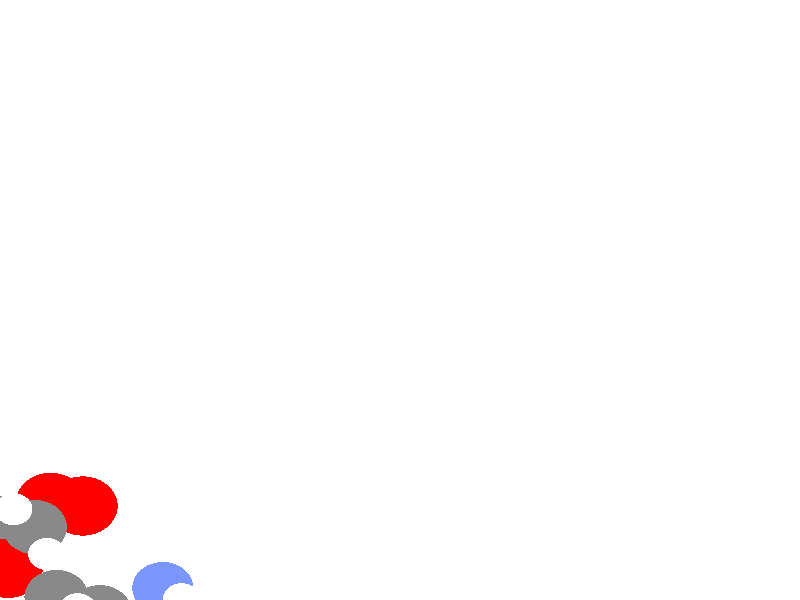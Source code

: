 #include "colors.inc"
#include "finish.inc"

global_settings {assumed_gamma 1 max_trace_level 6}
background {color White}
camera {orthographic
  right -17.00*x up 15.00*y
  direction 1.00*z
  location <0,0,50.00> look_at <0,0,0>}
light_source {<  2.00,   3.00,  125.00> color White
  area_light <0.95, 0, 0>, <0, 0.80, 0>, 5, 4
  adaptive 1 jitter}

#declare simple = finish {phong 0.7}
#declare pale = finish {ambient .5 diffuse .85 roughness .001 specular 0.200 }
#declare intermediate = finish {ambient 0.3 diffuse 0.6 specular 0.10 roughness 0.04 }
#declare vmd = finish {ambient .0 diffuse .65 phong 0.1 phong_size 40. specular 0.500 }
#declare jmol = finish {ambient .2 diffuse .6 specular 1 roughness .001 metallic}
#declare ase2 = finish {ambient 0.05 brilliance 3 diffuse 0.6 metallic specular 0.70 roughness 0.04 reflection 0.15}
#declare ase3 = finish {ambient .15 brilliance 2 diffuse .6 metallic specular 1. roughness .001 reflection .0}
#declare glass = finish {ambient .05 diffuse .3 specular 1. roughness .001}
#declare glass2 = finish {ambient .0 diffuse .3 specular 1. reflection .25 roughness .001}
#declare Rcell = 0.100;
#declare Rbond = 0.100;

#macro atom(LOC, R, COL, TRANS, FIN)
  sphere{LOC, R texture{pigment{color COL transmit TRANS} finish{FIN}}}
#end
#macro constrain(LOC, R, COL, TRANS FIN)
union{torus{R, Rcell rotate 45*z texture{pigment{color COL transmit TRANS} finish{FIN}}}
      torus{R, Rcell rotate -45*z texture{pigment{color COL transmit TRANS} finish{FIN}}}
      translate LOC}
#end

atom(<-14.50, -19.53,  -5.49>, 1.20, rgb <0.87, 0.87, 0.90>, 0.0, jmol) // #0 
atom(<-23.81, -11.44, -11.28>, 1.20, rgb <0.87, 0.87, 0.90>, 0.0, jmol) // #1 
atom(<-18.85, -15.45,  -5.49>, 1.20, rgb <0.87, 0.87, 0.90>, 0.0, jmol) // #2 
atom(<-19.47, -15.51, -11.28>, 1.20, rgb <0.87, 0.87, 0.90>, 0.0, jmol) // #3 
atom(<-16.35, -18.74,  -4.77>, 0.74, rgb <1.00, 0.00, 0.00>, 0.0, jmol) // #4 
atom(<-21.96, -12.22, -10.55>, 0.74, rgb <1.00, 0.00, 0.00>, 0.0, jmol) // #5 
atom(<-20.69, -16.24,  -4.77>, 0.74, rgb <1.00, 0.00, 0.00>, 0.0, jmol) // #6 
atom(<-17.62, -14.73, -10.55>, 0.74, rgb <1.00, 0.00, 0.00>, 0.0, jmol) // #7 
atom(<-17.87, -17.11,  -4.70>, 0.74, rgb <1.00, 0.00, 0.00>, 0.0, jmol) // #8 
atom(<-20.44, -13.85, -10.49>, 0.74, rgb <1.00, 0.00, 0.00>, 0.0, jmol) // #9 
atom(<-22.22, -17.87,  -4.70>, 0.74, rgb <1.00, 0.00, 0.00>, 0.0, jmol) // #10 
atom(<-16.10, -13.10, -10.49>, 0.74, rgb <1.00, 0.00, 0.00>, 0.0, jmol) // #11 
atom(<-15.42, -13.18,  -6.29>, 0.74, rgb <1.00, 0.00, 0.00>, 0.0, jmol) // #12 
atom(<-22.90, -17.78,  -0.50>, 0.74, rgb <1.00, 0.00, 0.00>, 0.0, jmol) // #13 
atom(<-19.76, -13.76,  -6.29>, 0.74, rgb <1.00, 0.00, 0.00>, 0.0, jmol) // #14 
atom(<-18.56, -17.20,  -0.50>, 0.74, rgb <1.00, 0.00, 0.00>, 0.0, jmol) // #15 
atom(<-17.02, -14.75,  -6.27>, 0.74, rgb <1.00, 0.00, 0.00>, 0.0, jmol) // #16 
atom(<-21.30, -16.22,  -0.48>, 0.74, rgb <1.00, 0.00, 0.00>, 0.0, jmol) // #17 
atom(<-21.36, -12.20,  -6.27>, 0.74, rgb <1.00, 0.00, 0.00>, 0.0, jmol) // #18 
atom(<-16.96, -18.76,  -0.48>, 0.74, rgb <1.00, 0.00, 0.00>, 0.0, jmol) // #19 
atom(<-23.04, -12.53,  -3.66>, 0.74, rgb <1.00, 0.00, 0.00>, 0.0, jmol) // #20 
atom(<-15.27, -18.43,  -9.44>, 0.74, rgb <1.00, 0.00, 0.00>, 0.0, jmol) // #21 
atom(<-18.70, -14.41,  -3.66>, 0.74, rgb <1.00, 0.00, 0.00>, 0.0, jmol) // #22 
atom(<-19.61, -16.55,  -9.44>, 0.74, rgb <1.00, 0.00, 0.00>, 0.0, jmol) // #23 
atom(<-23.50, -12.48,  -1.47>, 0.74, rgb <1.00, 0.00, 0.00>, 0.0, jmol) // #24 
atom(<-14.82, -18.48,  -7.26>, 0.74, rgb <1.00, 0.00, 0.00>, 0.0, jmol) // #25 
atom(<-19.16, -14.47,  -1.47>, 0.74, rgb <1.00, 0.00, 0.00>, 0.0, jmol) // #26 
atom(<-19.16, -16.50,  -7.26>, 0.74, rgb <1.00, 0.00, 0.00>, 0.0, jmol) // #27 
atom(<-18.07, -19.75,  -2.85>, 0.65, rgb <0.19, 0.31, 0.97>, 0.0, jmol) // #28 
atom(<-20.25, -11.21,  -8.64>, 0.65, rgb <0.19, 0.31, 0.97>, 0.0, jmol) // #29 
atom(<-13.73, -15.23,  -2.85>, 0.65, rgb <0.19, 0.31, 0.97>, 0.0, jmol) // #30 
atom(<-24.59, -15.73,  -8.64>, 0.65, rgb <0.19, 0.31, 0.97>, 0.0, jmol) // #31 
atom(<-18.16, -20.79,  -2.94>, 0.40, rgb <1.00, 1.00, 1.00>, 0.0, jmol) // #32 
atom(<-20.15, -10.18,  -8.73>, 0.40, rgb <1.00, 1.00, 1.00>, 0.0, jmol) // #33 
atom(<-13.82, -14.19,  -2.94>, 0.40, rgb <1.00, 1.00, 1.00>, 0.0, jmol) // #34 
atom(<-24.49, -16.77,  -8.73>, 0.40, rgb <1.00, 1.00, 1.00>, 0.0, jmol) // #35 
atom(<-17.41, -19.39,  -3.60>, 0.40, rgb <1.00, 1.00, 1.00>, 0.0, jmol) // #36 
atom(<-20.91, -11.58,  -9.39>, 0.40, rgb <1.00, 1.00, 1.00>, 0.0, jmol) // #37 
atom(<-13.07, -15.60,  -3.60>, 0.40, rgb <1.00, 1.00, 1.00>, 0.0, jmol) // #38 
atom(<-25.25, -15.37,  -9.39>, 0.40, rgb <1.00, 1.00, 1.00>, 0.0, jmol) // #39 
atom(<-17.66, -19.47,  -1.92>, 0.40, rgb <1.00, 1.00, 1.00>, 0.0, jmol) // #40 
atom(<-20.65, -11.50,  -7.70>, 0.40, rgb <1.00, 1.00, 1.00>, 0.0, jmol) // #41 
atom(<-13.32, -15.51,  -1.92>, 0.40, rgb <1.00, 1.00, 1.00>, 0.0, jmol) // #42 
atom(<-24.99, -15.45,  -7.70>, 0.40, rgb <1.00, 1.00, 1.00>, 0.0, jmol) // #43 
atom(<-16.26, -17.10,  -5.97>, 0.40, rgb <1.00, 1.00, 1.00>, 0.0, jmol) // #44 
atom(<-22.06, -13.86,  -0.18>, 0.40, rgb <1.00, 1.00, 1.00>, 0.0, jmol) // #45 
atom(<-20.60, -17.88,  -5.97>, 0.40, rgb <1.00, 1.00, 1.00>, 0.0, jmol) // #46 
atom(<-17.72, -13.08,  -0.18>, 0.40, rgb <1.00, 1.00, 1.00>, 0.0, jmol) // #47 
atom(<-16.90, -13.27,  -4.87>, 0.40, rgb <1.00, 1.00, 1.00>, 0.0, jmol) // #48 
atom(<-21.42, -17.70, -10.66>, 0.40, rgb <1.00, 1.00, 1.00>, 0.0, jmol) // #49 
atom(<-21.24, -13.68,  -4.87>, 0.40, rgb <1.00, 1.00, 1.00>, 0.0, jmol) // #50 
atom(<-17.08, -17.29, -10.66>, 0.40, rgb <1.00, 1.00, 1.00>, 0.0, jmol) // #51 
atom(<-14.95, -18.87,  -2.68>, 0.40, rgb <1.00, 1.00, 1.00>, 0.0, jmol) // #52 
atom(<-23.36, -12.09,  -8.47>, 0.40, rgb <1.00, 1.00, 1.00>, 0.0, jmol) // #53 
atom(<-19.30, -16.11,  -2.68>, 0.40, rgb <1.00, 1.00, 1.00>, 0.0, jmol) // #54 
atom(<-19.02, -14.85,  -8.47>, 0.40, rgb <1.00, 1.00, 1.00>, 0.0, jmol) // #55 
atom(<-19.81, -19.46,  -3.99>, 0.40, rgb <1.00, 1.00, 1.00>, 0.0, jmol) // #56 
atom(<-18.51, -11.50,  -9.77>, 0.40, rgb <1.00, 1.00, 1.00>, 0.0, jmol) // #57 
atom(<-15.47, -15.52,  -3.99>, 0.40, rgb <1.00, 1.00, 1.00>, 0.0, jmol) // #58 
atom(<-22.85, -15.44,  -9.77>, 0.40, rgb <1.00, 1.00, 1.00>, 0.0, jmol) // #59 
atom(<-19.25, -18.05,  -3.07>, 0.40, rgb <1.00, 1.00, 1.00>, 0.0, jmol) // #60 
atom(<-19.06, -12.91,  -8.85>, 0.40, rgb <1.00, 1.00, 1.00>, 0.0, jmol) // #61 
atom(<-14.91, -16.93,  -3.07>, 0.40, rgb <1.00, 1.00, 1.00>, 0.0, jmol) // #62 
atom(<-23.40, -14.03,  -8.85>, 0.40, rgb <1.00, 1.00, 1.00>, 0.0, jmol) // #63 
atom(<-19.88, -19.22,  -0.91>, 0.40, rgb <1.00, 1.00, 1.00>, 0.0, jmol) // #64 
atom(<-18.44, -11.74,  -6.70>, 0.40, rgb <1.00, 1.00, 1.00>, 0.0, jmol) // #65 
atom(<-15.54, -15.76,  -0.91>, 0.40, rgb <1.00, 1.00, 1.00>, 0.0, jmol) // #66 
atom(<-22.78, -15.20,  -6.70>, 0.40, rgb <1.00, 1.00, 1.00>, 0.0, jmol) // #67 
atom(<-21.27, -18.97,  -1.98>, 0.40, rgb <1.00, 1.00, 1.00>, 0.0, jmol) // #68 
atom(<-17.04, -11.99,  -7.77>, 0.40, rgb <1.00, 1.00, 1.00>, 0.0, jmol) // #69 
atom(<-16.93, -16.01,  -1.98>, 0.40, rgb <1.00, 1.00, 1.00>, 0.0, jmol) // #70 
atom(<-21.39, -14.95,  -7.77>, 0.40, rgb <1.00, 1.00, 1.00>, 0.0, jmol) // #71 
atom(<-20.53, -20.59,  -1.86>, 0.40, rgb <1.00, 1.00, 1.00>, 0.0, jmol) // #72 
atom(<-17.79, -10.37,  -7.64>, 0.40, rgb <1.00, 1.00, 1.00>, 0.0, jmol) // #73 
atom(<-16.18, -14.39,  -1.86>, 0.40, rgb <1.00, 1.00, 1.00>, 0.0, jmol) // #74 
atom(<-22.13, -16.58,  -7.64>, 0.40, rgb <1.00, 1.00, 1.00>, 0.0, jmol) // #75 
atom(<-16.82, -17.63,  -5.17>, 0.68, rgb <0.25, 0.25, 0.25>, 0.0, jmol) // #76 
atom(<-21.49, -13.34, -10.96>, 0.68, rgb <0.25, 0.25, 0.25>, 0.0, jmol) // #77 
atom(<-21.16, -17.35,  -5.17>, 0.68, rgb <0.25, 0.25, 0.25>, 0.0, jmol) // #78 
atom(<-17.15, -13.61, -10.96>, 0.68, rgb <0.25, 0.25, 0.25>, 0.0, jmol) // #79 
atom(<-16.45, -13.71,  -5.79>, 0.68, rgb <0.25, 0.25, 0.25>, 0.0, jmol) // #80 
atom(<-21.87, -17.25,   0.00>, 0.68, rgb <0.25, 0.25, 0.25>, 0.0, jmol) // #81 
atom(<-20.79, -13.23,  -5.79>, 0.68, rgb <0.25, 0.25, 0.25>, 0.0, jmol) // #82 
atom(<-17.53, -17.73,   0.00>, 0.68, rgb <0.25, 0.25, 0.25>, 0.0, jmol) // #83 
atom(<-23.40, -11.92,  -2.60>, 0.68, rgb <0.25, 0.25, 0.25>, 0.0, jmol) // #84 
atom(<-14.92, -19.05,  -8.39>, 0.68, rgb <0.25, 0.25, 0.25>, 0.0, jmol) // #85 
atom(<-19.06, -15.03,  -2.60>, 0.68, rgb <0.25, 0.25, 0.25>, 0.0, jmol) // #86 
atom(<-19.26, -15.94,  -8.39>, 0.68, rgb <0.25, 0.25, 0.25>, 0.0, jmol) // #87 
atom(<-19.41, -19.14,  -3.01>, 0.68, rgb <0.25, 0.25, 0.25>, 0.0, jmol) // #88 
atom(<-18.91, -11.83,  -8.80>, 0.68, rgb <0.25, 0.25, 0.25>, 0.0, jmol) // #89 
atom(<-15.07, -15.84,  -3.01>, 0.68, rgb <0.25, 0.25, 0.25>, 0.0, jmol) // #90 
atom(<-23.25, -15.12,  -8.80>, 0.68, rgb <0.25, 0.25, 0.25>, 0.0, jmol) // #91 
atom(<-20.32, -19.51,  -1.88>, 0.68, rgb <0.25, 0.25, 0.25>, 0.0, jmol) // #92 
atom(<-17.99, -11.45,  -7.67>, 0.68, rgb <0.25, 0.25, 0.25>, 0.0, jmol) // #93 
atom(<-15.98, -15.47,  -1.88>, 0.68, rgb <0.25, 0.25, 0.25>, 0.0, jmol) // #94 
atom(<-22.33, -15.50,  -7.67>, 0.68, rgb <0.25, 0.25, 0.25>, 0.0, jmol) // #95 
atom(<-14.50, -11.49,  -5.49>, 1.20, rgb <0.87, 0.87, 0.90>, 0.0, jmol) // #96 
atom(<-23.81,  -3.40, -11.28>, 1.20, rgb <0.87, 0.87, 0.90>, 0.0, jmol) // #97 
atom(<-18.85,  -7.42,  -5.49>, 1.20, rgb <0.87, 0.87, 0.90>, 0.0, jmol) // #98 
atom(<-19.47,  -7.47, -11.28>, 1.20, rgb <0.87, 0.87, 0.90>, 0.0, jmol) // #99 
atom(<-16.35, -10.71,  -4.77>, 0.74, rgb <1.00, 0.00, 0.00>, 0.0, jmol) // #100 
atom(<-21.96,  -4.18, -10.55>, 0.74, rgb <1.00, 0.00, 0.00>, 0.0, jmol) // #101 
atom(<-20.69,  -8.20,  -4.77>, 0.74, rgb <1.00, 0.00, 0.00>, 0.0, jmol) // #102 
atom(<-17.62,  -6.69, -10.55>, 0.74, rgb <1.00, 0.00, 0.00>, 0.0, jmol) // #103 
atom(<-17.87,  -9.08,  -4.70>, 0.74, rgb <1.00, 0.00, 0.00>, 0.0, jmol) // #104 
atom(<-20.44,  -5.82, -10.49>, 0.74, rgb <1.00, 0.00, 0.00>, 0.0, jmol) // #105 
atom(<-22.22,  -9.83,  -4.70>, 0.74, rgb <1.00, 0.00, 0.00>, 0.0, jmol) // #106 
atom(<-16.10,  -5.06, -10.49>, 0.74, rgb <1.00, 0.00, 0.00>, 0.0, jmol) // #107 
atom(<-15.42,  -5.15,  -6.29>, 0.74, rgb <1.00, 0.00, 0.00>, 0.0, jmol) // #108 
atom(<-22.90,  -9.74,  -0.50>, 0.74, rgb <1.00, 0.00, 0.00>, 0.0, jmol) // #109 
atom(<-19.76,  -5.73,  -6.29>, 0.74, rgb <1.00, 0.00, 0.00>, 0.0, jmol) // #110 
atom(<-18.56,  -9.17,  -0.50>, 0.74, rgb <1.00, 0.00, 0.00>, 0.0, jmol) // #111 
atom(<-17.02,  -6.71,  -6.27>, 0.74, rgb <1.00, 0.00, 0.00>, 0.0, jmol) // #112 
atom(<-21.30,  -8.18,  -0.48>, 0.74, rgb <1.00, 0.00, 0.00>, 0.0, jmol) // #113 
atom(<-21.36,  -4.16,  -6.27>, 0.74, rgb <1.00, 0.00, 0.00>, 0.0, jmol) // #114 
atom(<-16.96, -10.73,  -0.48>, 0.74, rgb <1.00, 0.00, 0.00>, 0.0, jmol) // #115 
atom(<-23.04,  -4.50,  -3.66>, 0.74, rgb <1.00, 0.00, 0.00>, 0.0, jmol) // #116 
atom(<-15.27, -10.40,  -9.44>, 0.74, rgb <1.00, 0.00, 0.00>, 0.0, jmol) // #117 
atom(<-18.70,  -6.38,  -3.66>, 0.74, rgb <1.00, 0.00, 0.00>, 0.0, jmol) // #118 
atom(<-19.61,  -8.51,  -9.44>, 0.74, rgb <1.00, 0.00, 0.00>, 0.0, jmol) // #119 
atom(<-23.50,  -4.45,  -1.47>, 0.74, rgb <1.00, 0.00, 0.00>, 0.0, jmol) // #120 
atom(<-14.82, -10.45,  -7.26>, 0.74, rgb <1.00, 0.00, 0.00>, 0.0, jmol) // #121 
atom(<-19.16,  -6.43,  -1.47>, 0.74, rgb <1.00, 0.00, 0.00>, 0.0, jmol) // #122 
atom(<-19.16,  -8.46,  -7.26>, 0.74, rgb <1.00, 0.00, 0.00>, 0.0, jmol) // #123 
atom(<-18.07, -11.71,  -2.85>, 0.65, rgb <0.19, 0.31, 0.97>, 0.0, jmol) // #124 
atom(<-20.25,  -3.18,  -8.64>, 0.65, rgb <0.19, 0.31, 0.97>, 0.0, jmol) // #125 
atom(<-13.73,  -7.20,  -2.85>, 0.65, rgb <0.19, 0.31, 0.97>, 0.0, jmol) // #126 
atom(<-24.59,  -7.70,  -8.64>, 0.65, rgb <0.19, 0.31, 0.97>, 0.0, jmol) // #127 
atom(<-18.16, -12.75,  -2.94>, 0.40, rgb <1.00, 1.00, 1.00>, 0.0, jmol) // #128 
atom(<-20.15,  -2.14,  -8.73>, 0.40, rgb <1.00, 1.00, 1.00>, 0.0, jmol) // #129 
atom(<-13.82,  -6.16,  -2.94>, 0.40, rgb <1.00, 1.00, 1.00>, 0.0, jmol) // #130 
atom(<-24.49,  -8.74,  -8.73>, 0.40, rgb <1.00, 1.00, 1.00>, 0.0, jmol) // #131 
atom(<-17.41, -11.35,  -3.60>, 0.40, rgb <1.00, 1.00, 1.00>, 0.0, jmol) // #132 
atom(<-20.91,  -3.54,  -9.39>, 0.40, rgb <1.00, 1.00, 1.00>, 0.0, jmol) // #133 
atom(<-13.07,  -7.56,  -3.60>, 0.40, rgb <1.00, 1.00, 1.00>, 0.0, jmol) // #134 
atom(<-25.25,  -7.33,  -9.39>, 0.40, rgb <1.00, 1.00, 1.00>, 0.0, jmol) // #135 
atom(<-17.66, -11.43,  -1.92>, 0.40, rgb <1.00, 1.00, 1.00>, 0.0, jmol) // #136 
atom(<-20.65,  -3.46,  -7.70>, 0.40, rgb <1.00, 1.00, 1.00>, 0.0, jmol) // #137 
atom(<-13.32,  -7.48,  -1.92>, 0.40, rgb <1.00, 1.00, 1.00>, 0.0, jmol) // #138 
atom(<-24.99,  -7.42,  -7.70>, 0.40, rgb <1.00, 1.00, 1.00>, 0.0, jmol) // #139 
atom(<-16.26,  -9.07,  -5.97>, 0.40, rgb <1.00, 1.00, 1.00>, 0.0, jmol) // #140 
atom(<-22.06,  -5.83,  -0.18>, 0.40, rgb <1.00, 1.00, 1.00>, 0.0, jmol) // #141 
atom(<-20.60,  -9.84,  -5.97>, 0.40, rgb <1.00, 1.00, 1.00>, 0.0, jmol) // #142 
atom(<-17.72,  -5.05,  -0.18>, 0.40, rgb <1.00, 1.00, 1.00>, 0.0, jmol) // #143 
atom(<-16.90,  -5.23,  -4.87>, 0.40, rgb <1.00, 1.00, 1.00>, 0.0, jmol) // #144 
atom(<-21.42,  -9.66, -10.66>, 0.40, rgb <1.00, 1.00, 1.00>, 0.0, jmol) // #145 
atom(<-21.24,  -5.64,  -4.87>, 0.40, rgb <1.00, 1.00, 1.00>, 0.0, jmol) // #146 
atom(<-17.08,  -9.25, -10.66>, 0.40, rgb <1.00, 1.00, 1.00>, 0.0, jmol) // #147 
atom(<-14.95, -10.84,  -2.68>, 0.40, rgb <1.00, 1.00, 1.00>, 0.0, jmol) // #148 
atom(<-23.36,  -4.06,  -8.47>, 0.40, rgb <1.00, 1.00, 1.00>, 0.0, jmol) // #149 
atom(<-19.30,  -8.07,  -2.68>, 0.40, rgb <1.00, 1.00, 1.00>, 0.0, jmol) // #150 
atom(<-19.02,  -6.82,  -8.47>, 0.40, rgb <1.00, 1.00, 1.00>, 0.0, jmol) // #151 
atom(<-19.81, -11.43,  -3.99>, 0.40, rgb <1.00, 1.00, 1.00>, 0.0, jmol) // #152 
atom(<-18.51,  -3.47,  -9.77>, 0.40, rgb <1.00, 1.00, 1.00>, 0.0, jmol) // #153 
atom(<-15.47,  -7.48,  -3.99>, 0.40, rgb <1.00, 1.00, 1.00>, 0.0, jmol) // #154 
atom(<-22.85,  -7.41,  -9.77>, 0.40, rgb <1.00, 1.00, 1.00>, 0.0, jmol) // #155 
atom(<-19.25, -10.02,  -3.07>, 0.40, rgb <1.00, 1.00, 1.00>, 0.0, jmol) // #156 
atom(<-19.06,  -4.88,  -8.85>, 0.40, rgb <1.00, 1.00, 1.00>, 0.0, jmol) // #157 
atom(<-14.91,  -8.89,  -3.07>, 0.40, rgb <1.00, 1.00, 1.00>, 0.0, jmol) // #158 
atom(<-23.40,  -6.00,  -8.85>, 0.40, rgb <1.00, 1.00, 1.00>, 0.0, jmol) // #159 
atom(<-19.88, -11.18,  -0.91>, 0.40, rgb <1.00, 1.00, 1.00>, 0.0, jmol) // #160 
atom(<-18.44,  -3.71,  -6.70>, 0.40, rgb <1.00, 1.00, 1.00>, 0.0, jmol) // #161 
atom(<-15.54,  -7.73,  -0.91>, 0.40, rgb <1.00, 1.00, 1.00>, 0.0, jmol) // #162 
atom(<-22.78,  -7.17,  -6.70>, 0.40, rgb <1.00, 1.00, 1.00>, 0.0, jmol) // #163 
atom(<-21.27, -10.94,  -1.98>, 0.40, rgb <1.00, 1.00, 1.00>, 0.0, jmol) // #164 
atom(<-17.04,  -3.96,  -7.77>, 0.40, rgb <1.00, 1.00, 1.00>, 0.0, jmol) // #165 
atom(<-16.93,  -7.98,  -1.98>, 0.40, rgb <1.00, 1.00, 1.00>, 0.0, jmol) // #166 
atom(<-21.39,  -6.92,  -7.77>, 0.40, rgb <1.00, 1.00, 1.00>, 0.0, jmol) // #167 
atom(<-20.53, -12.56,  -1.86>, 0.40, rgb <1.00, 1.00, 1.00>, 0.0, jmol) // #168 
atom(<-17.79,  -2.33,  -7.64>, 0.40, rgb <1.00, 1.00, 1.00>, 0.0, jmol) // #169 
atom(<-16.18,  -6.35,  -1.86>, 0.40, rgb <1.00, 1.00, 1.00>, 0.0, jmol) // #170 
atom(<-22.13,  -8.54,  -7.64>, 0.40, rgb <1.00, 1.00, 1.00>, 0.0, jmol) // #171 
atom(<-16.82,  -9.59,  -5.17>, 0.68, rgb <0.25, 0.25, 0.25>, 0.0, jmol) // #172 
atom(<-21.49,  -5.30, -10.96>, 0.68, rgb <0.25, 0.25, 0.25>, 0.0, jmol) // #173 
atom(<-21.16,  -9.32,  -5.17>, 0.68, rgb <0.25, 0.25, 0.25>, 0.0, jmol) // #174 
atom(<-17.15,  -5.57, -10.96>, 0.68, rgb <0.25, 0.25, 0.25>, 0.0, jmol) // #175 
atom(<-16.45,  -5.68,  -5.79>, 0.68, rgb <0.25, 0.25, 0.25>, 0.0, jmol) // #176 
atom(<-21.87,  -9.22,   0.00>, 0.68, rgb <0.25, 0.25, 0.25>, 0.0, jmol) // #177 
atom(<-20.79,  -5.20,  -5.79>, 0.68, rgb <0.25, 0.25, 0.25>, 0.0, jmol) // #178 
atom(<-17.53,  -9.69,   0.00>, 0.68, rgb <0.25, 0.25, 0.25>, 0.0, jmol) // #179 
atom(<-23.40,  -3.88,  -2.60>, 0.68, rgb <0.25, 0.25, 0.25>, 0.0, jmol) // #180 
atom(<-14.92, -11.01,  -8.39>, 0.68, rgb <0.25, 0.25, 0.25>, 0.0, jmol) // #181 
atom(<-19.06,  -6.99,  -2.60>, 0.68, rgb <0.25, 0.25, 0.25>, 0.0, jmol) // #182 
atom(<-19.26,  -7.90,  -8.39>, 0.68, rgb <0.25, 0.25, 0.25>, 0.0, jmol) // #183 
atom(<-19.41, -11.10,  -3.01>, 0.68, rgb <0.25, 0.25, 0.25>, 0.0, jmol) // #184 
atom(<-18.91,  -3.79,  -8.80>, 0.68, rgb <0.25, 0.25, 0.25>, 0.0, jmol) // #185 
atom(<-15.07,  -7.81,  -3.01>, 0.68, rgb <0.25, 0.25, 0.25>, 0.0, jmol) // #186 
atom(<-23.25,  -7.08,  -8.80>, 0.68, rgb <0.25, 0.25, 0.25>, 0.0, jmol) // #187 
atom(<-20.32, -11.48,  -1.88>, 0.68, rgb <0.25, 0.25, 0.25>, 0.0, jmol) // #188 
atom(<-17.99,  -3.41,  -7.67>, 0.68, rgb <0.25, 0.25, 0.25>, 0.0, jmol) // #189 
atom(<-15.98,  -7.43,  -1.88>, 0.68, rgb <0.25, 0.25, 0.25>, 0.0, jmol) // #190 
atom(<-22.33,  -7.46,  -7.67>, 0.68, rgb <0.25, 0.25, 0.25>, 0.0, jmol) // #191 
atom(< -5.82, -19.53,  -5.49>, 1.20, rgb <0.87, 0.87, 0.90>, 0.0, jmol) // #192 
atom(<-15.13, -11.44, -11.28>, 1.20, rgb <0.87, 0.87, 0.90>, 0.0, jmol) // #193 
atom(<-10.16, -15.45,  -5.49>, 1.20, rgb <0.87, 0.87, 0.90>, 0.0, jmol) // #194 
atom(<-10.79, -15.51, -11.28>, 1.20, rgb <0.87, 0.87, 0.90>, 0.0, jmol) // #195 
atom(< -7.67, -18.74,  -4.77>, 0.74, rgb <1.00, 0.00, 0.00>, 0.0, jmol) // #196 
atom(<-13.28, -12.22, -10.55>, 0.74, rgb <1.00, 0.00, 0.00>, 0.0, jmol) // #197 
atom(<-12.01, -16.24,  -4.77>, 0.74, rgb <1.00, 0.00, 0.00>, 0.0, jmol) // #198 
atom(< -8.94, -14.73, -10.55>, 0.74, rgb <1.00, 0.00, 0.00>, 0.0, jmol) // #199 
atom(< -9.19, -17.11,  -4.70>, 0.74, rgb <1.00, 0.00, 0.00>, 0.0, jmol) // #200 
atom(<-11.76, -13.85, -10.49>, 0.74, rgb <1.00, 0.00, 0.00>, 0.0, jmol) // #201 
atom(<-13.53, -17.87,  -4.70>, 0.74, rgb <1.00, 0.00, 0.00>, 0.0, jmol) // #202 
atom(< -7.42, -13.10, -10.49>, 0.74, rgb <1.00, 0.00, 0.00>, 0.0, jmol) // #203 
atom(< -6.74, -13.18,  -6.29>, 0.74, rgb <1.00, 0.00, 0.00>, 0.0, jmol) // #204 
atom(<-14.21, -17.78,  -0.50>, 0.74, rgb <1.00, 0.00, 0.00>, 0.0, jmol) // #205 
atom(<-11.08, -13.76,  -6.29>, 0.74, rgb <1.00, 0.00, 0.00>, 0.0, jmol) // #206 
atom(< -9.87, -17.20,  -0.50>, 0.74, rgb <1.00, 0.00, 0.00>, 0.0, jmol) // #207 
atom(< -8.33, -14.75,  -6.27>, 0.74, rgb <1.00, 0.00, 0.00>, 0.0, jmol) // #208 
atom(<-12.62, -16.22,  -0.48>, 0.74, rgb <1.00, 0.00, 0.00>, 0.0, jmol) // #209 
atom(<-12.67, -12.20,  -6.27>, 0.74, rgb <1.00, 0.00, 0.00>, 0.0, jmol) // #210 
atom(< -8.28, -18.76,  -0.48>, 0.74, rgb <1.00, 0.00, 0.00>, 0.0, jmol) // #211 
atom(<-14.36, -12.53,  -3.66>, 0.74, rgb <1.00, 0.00, 0.00>, 0.0, jmol) // #212 
atom(< -6.59, -18.43,  -9.44>, 0.74, rgb <1.00, 0.00, 0.00>, 0.0, jmol) // #213 
atom(<-10.02, -14.41,  -3.66>, 0.74, rgb <1.00, 0.00, 0.00>, 0.0, jmol) // #214 
atom(<-10.93, -16.55,  -9.44>, 0.74, rgb <1.00, 0.00, 0.00>, 0.0, jmol) // #215 
atom(<-14.81, -12.48,  -1.47>, 0.74, rgb <1.00, 0.00, 0.00>, 0.0, jmol) // #216 
atom(< -6.13, -18.48,  -7.26>, 0.74, rgb <1.00, 0.00, 0.00>, 0.0, jmol) // #217 
atom(<-10.47, -14.47,  -1.47>, 0.74, rgb <1.00, 0.00, 0.00>, 0.0, jmol) // #218 
atom(<-10.48, -16.50,  -7.26>, 0.74, rgb <1.00, 0.00, 0.00>, 0.0, jmol) // #219 
atom(< -9.39, -19.75,  -2.85>, 0.65, rgb <0.19, 0.31, 0.97>, 0.0, jmol) // #220 
atom(<-11.56, -11.21,  -8.64>, 0.65, rgb <0.19, 0.31, 0.97>, 0.0, jmol) // #221 
atom(< -5.04, -15.23,  -2.85>, 0.65, rgb <0.19, 0.31, 0.97>, 0.0, jmol) // #222 
atom(<-15.90, -15.73,  -8.64>, 0.65, rgb <0.19, 0.31, 0.97>, 0.0, jmol) // #223 
atom(< -9.48, -20.79,  -2.94>, 0.40, rgb <1.00, 1.00, 1.00>, 0.0, jmol) // #224 
atom(<-11.47, -10.18,  -8.73>, 0.40, rgb <1.00, 1.00, 1.00>, 0.0, jmol) // #225 
atom(< -5.14, -14.19,  -2.94>, 0.40, rgb <1.00, 1.00, 1.00>, 0.0, jmol) // #226 
atom(<-15.81, -16.77,  -8.73>, 0.40, rgb <1.00, 1.00, 1.00>, 0.0, jmol) // #227 
atom(< -8.73, -19.39,  -3.60>, 0.40, rgb <1.00, 1.00, 1.00>, 0.0, jmol) // #228 
atom(<-12.22, -11.58,  -9.39>, 0.40, rgb <1.00, 1.00, 1.00>, 0.0, jmol) // #229 
atom(< -4.38, -15.60,  -3.60>, 0.40, rgb <1.00, 1.00, 1.00>, 0.0, jmol) // #230 
atom(<-16.56, -15.37,  -9.39>, 0.40, rgb <1.00, 1.00, 1.00>, 0.0, jmol) // #231 
atom(< -8.98, -19.47,  -1.92>, 0.40, rgb <1.00, 1.00, 1.00>, 0.0, jmol) // #232 
atom(<-11.97, -11.50,  -7.70>, 0.40, rgb <1.00, 1.00, 1.00>, 0.0, jmol) // #233 
atom(< -4.64, -15.51,  -1.92>, 0.40, rgb <1.00, 1.00, 1.00>, 0.0, jmol) // #234 
atom(<-16.31, -15.45,  -7.70>, 0.40, rgb <1.00, 1.00, 1.00>, 0.0, jmol) // #235 
atom(< -7.57, -17.10,  -5.97>, 0.40, rgb <1.00, 1.00, 1.00>, 0.0, jmol) // #236 
atom(<-13.38, -13.86,  -0.18>, 0.40, rgb <1.00, 1.00, 1.00>, 0.0, jmol) // #237 
atom(<-11.91, -17.88,  -5.97>, 0.40, rgb <1.00, 1.00, 1.00>, 0.0, jmol) // #238 
atom(< -9.03, -13.08,  -0.18>, 0.40, rgb <1.00, 1.00, 1.00>, 0.0, jmol) // #239 
atom(< -8.21, -13.27,  -4.87>, 0.40, rgb <1.00, 1.00, 1.00>, 0.0, jmol) // #240 
atom(<-12.74, -17.70, -10.66>, 0.40, rgb <1.00, 1.00, 1.00>, 0.0, jmol) // #241 
atom(<-12.56, -13.68,  -4.87>, 0.40, rgb <1.00, 1.00, 1.00>, 0.0, jmol) // #242 
atom(< -8.39, -17.29, -10.66>, 0.40, rgb <1.00, 1.00, 1.00>, 0.0, jmol) // #243 
atom(< -6.27, -18.87,  -2.68>, 0.40, rgb <1.00, 1.00, 1.00>, 0.0, jmol) // #244 
atom(<-14.68, -12.09,  -8.47>, 0.40, rgb <1.00, 1.00, 1.00>, 0.0, jmol) // #245 
atom(<-10.61, -16.11,  -2.68>, 0.40, rgb <1.00, 1.00, 1.00>, 0.0, jmol) // #246 
atom(<-10.34, -14.85,  -8.47>, 0.40, rgb <1.00, 1.00, 1.00>, 0.0, jmol) // #247 
atom(<-11.12, -19.46,  -3.99>, 0.40, rgb <1.00, 1.00, 1.00>, 0.0, jmol) // #248 
atom(< -9.82, -11.50,  -9.77>, 0.40, rgb <1.00, 1.00, 1.00>, 0.0, jmol) // #249 
atom(< -6.78, -15.52,  -3.99>, 0.40, rgb <1.00, 1.00, 1.00>, 0.0, jmol) // #250 
atom(<-14.17, -15.44,  -9.77>, 0.40, rgb <1.00, 1.00, 1.00>, 0.0, jmol) // #251 
atom(<-10.57, -18.05,  -3.07>, 0.40, rgb <1.00, 1.00, 1.00>, 0.0, jmol) // #252 
atom(<-10.38, -12.91,  -8.85>, 0.40, rgb <1.00, 1.00, 1.00>, 0.0, jmol) // #253 
atom(< -6.23, -16.93,  -3.07>, 0.40, rgb <1.00, 1.00, 1.00>, 0.0, jmol) // #254 
atom(<-14.72, -14.03,  -8.85>, 0.40, rgb <1.00, 1.00, 1.00>, 0.0, jmol) // #255 
atom(<-11.20, -19.22,  -0.91>, 0.40, rgb <1.00, 1.00, 1.00>, 0.0, jmol) // #256 
atom(< -9.75, -11.74,  -6.70>, 0.40, rgb <1.00, 1.00, 1.00>, 0.0, jmol) // #257 
atom(< -6.85, -15.76,  -0.91>, 0.40, rgb <1.00, 1.00, 1.00>, 0.0, jmol) // #258 
atom(<-14.09, -15.20,  -6.70>, 0.40, rgb <1.00, 1.00, 1.00>, 0.0, jmol) // #259 
atom(<-12.59, -18.97,  -1.98>, 0.40, rgb <1.00, 1.00, 1.00>, 0.0, jmol) // #260 
atom(< -8.36, -11.99,  -7.77>, 0.40, rgb <1.00, 1.00, 1.00>, 0.0, jmol) // #261 
atom(< -8.25, -16.01,  -1.98>, 0.40, rgb <1.00, 1.00, 1.00>, 0.0, jmol) // #262 
atom(<-12.70, -14.95,  -7.77>, 0.40, rgb <1.00, 1.00, 1.00>, 0.0, jmol) // #263 
atom(<-11.84, -20.59,  -1.86>, 0.40, rgb <1.00, 1.00, 1.00>, 0.0, jmol) // #264 
atom(< -9.11, -10.37,  -7.64>, 0.40, rgb <1.00, 1.00, 1.00>, 0.0, jmol) // #265 
atom(< -7.50, -14.39,  -1.86>, 0.40, rgb <1.00, 1.00, 1.00>, 0.0, jmol) // #266 
atom(<-13.45, -16.58,  -7.64>, 0.40, rgb <1.00, 1.00, 1.00>, 0.0, jmol) // #267 
atom(< -8.14, -17.63,  -5.17>, 0.68, rgb <0.25, 0.25, 0.25>, 0.0, jmol) // #268 
atom(<-12.81, -13.34, -10.96>, 0.68, rgb <0.25, 0.25, 0.25>, 0.0, jmol) // #269 
atom(<-12.48, -17.35,  -5.17>, 0.68, rgb <0.25, 0.25, 0.25>, 0.0, jmol) // #270 
atom(< -8.47, -13.61, -10.96>, 0.68, rgb <0.25, 0.25, 0.25>, 0.0, jmol) // #271 
atom(< -7.76, -13.71,  -5.79>, 0.68, rgb <0.25, 0.25, 0.25>, 0.0, jmol) // #272 
atom(<-13.19, -17.25,   0.00>, 0.68, rgb <0.25, 0.25, 0.25>, 0.0, jmol) // #273 
atom(<-12.10, -13.23,  -5.79>, 0.68, rgb <0.25, 0.25, 0.25>, 0.0, jmol) // #274 
atom(< -8.84, -17.73,   0.00>, 0.68, rgb <0.25, 0.25, 0.25>, 0.0, jmol) // #275 
atom(<-14.72, -11.92,  -2.60>, 0.68, rgb <0.25, 0.25, 0.25>, 0.0, jmol) // #276 
atom(< -6.23, -19.05,  -8.39>, 0.68, rgb <0.25, 0.25, 0.25>, 0.0, jmol) // #277 
atom(<-10.37, -15.03,  -2.60>, 0.68, rgb <0.25, 0.25, 0.25>, 0.0, jmol) // #278 
atom(<-10.57, -15.94,  -8.39>, 0.68, rgb <0.25, 0.25, 0.25>, 0.0, jmol) // #279 
atom(<-10.73, -19.14,  -3.01>, 0.68, rgb <0.25, 0.25, 0.25>, 0.0, jmol) // #280 
atom(<-10.22, -11.83,  -8.80>, 0.68, rgb <0.25, 0.25, 0.25>, 0.0, jmol) // #281 
atom(< -6.38, -15.84,  -3.01>, 0.68, rgb <0.25, 0.25, 0.25>, 0.0, jmol) // #282 
atom(<-14.57, -15.12,  -8.80>, 0.68, rgb <0.25, 0.25, 0.25>, 0.0, jmol) // #283 
atom(<-11.64, -19.51,  -1.88>, 0.68, rgb <0.25, 0.25, 0.25>, 0.0, jmol) // #284 
atom(< -9.31, -11.45,  -7.67>, 0.68, rgb <0.25, 0.25, 0.25>, 0.0, jmol) // #285 
atom(< -7.30, -15.47,  -1.88>, 0.68, rgb <0.25, 0.25, 0.25>, 0.0, jmol) // #286 
atom(<-13.65, -15.50,  -7.67>, 0.68, rgb <0.25, 0.25, 0.25>, 0.0, jmol) // #287 
atom(< -5.82, -11.49,  -5.49>, 1.20, rgb <0.87, 0.87, 0.90>, 0.0, jmol) // #288 
atom(<-15.13,  -3.40, -11.28>, 1.20, rgb <0.87, 0.87, 0.90>, 0.0, jmol) // #289 
atom(<-10.16,  -7.42,  -5.49>, 1.20, rgb <0.87, 0.87, 0.90>, 0.0, jmol) // #290 
atom(<-10.79,  -7.47, -11.28>, 1.20, rgb <0.87, 0.87, 0.90>, 0.0, jmol) // #291 
atom(< -7.67, -10.71,  -4.77>, 0.74, rgb <1.00, 0.00, 0.00>, 0.0, jmol) // #292 
atom(<-13.28,  -4.18, -10.55>, 0.74, rgb <1.00, 0.00, 0.00>, 0.0, jmol) // #293 
atom(<-12.01,  -8.20,  -4.77>, 0.74, rgb <1.00, 0.00, 0.00>, 0.0, jmol) // #294 
atom(< -8.94,  -6.69, -10.55>, 0.74, rgb <1.00, 0.00, 0.00>, 0.0, jmol) // #295 
atom(< -9.19,  -9.08,  -4.70>, 0.74, rgb <1.00, 0.00, 0.00>, 0.0, jmol) // #296 
atom(<-11.76,  -5.82, -10.49>, 0.74, rgb <1.00, 0.00, 0.00>, 0.0, jmol) // #297 
atom(<-13.53,  -9.83,  -4.70>, 0.74, rgb <1.00, 0.00, 0.00>, 0.0, jmol) // #298 
atom(< -7.42,  -5.06, -10.49>, 0.74, rgb <1.00, 0.00, 0.00>, 0.0, jmol) // #299 
atom(< -6.74,  -5.15,  -6.29>, 0.74, rgb <1.00, 0.00, 0.00>, 0.0, jmol) // #300 
atom(<-14.21,  -9.74,  -0.50>, 0.74, rgb <1.00, 0.00, 0.00>, 0.0, jmol) // #301 
atom(<-11.08,  -5.73,  -6.29>, 0.74, rgb <1.00, 0.00, 0.00>, 0.0, jmol) // #302 
atom(< -9.87,  -9.17,  -0.50>, 0.74, rgb <1.00, 0.00, 0.00>, 0.0, jmol) // #303 
atom(< -8.33,  -6.71,  -6.27>, 0.74, rgb <1.00, 0.00, 0.00>, 0.0, jmol) // #304 
atom(<-12.62,  -8.18,  -0.48>, 0.74, rgb <1.00, 0.00, 0.00>, 0.0, jmol) // #305 
atom(<-12.67,  -4.16,  -6.27>, 0.74, rgb <1.00, 0.00, 0.00>, 0.0, jmol) // #306 
atom(< -8.28, -10.73,  -0.48>, 0.74, rgb <1.00, 0.00, 0.00>, 0.0, jmol) // #307 
atom(<-14.36,  -4.50,  -3.66>, 0.74, rgb <1.00, 0.00, 0.00>, 0.0, jmol) // #308 
atom(< -6.59, -10.40,  -9.44>, 0.74, rgb <1.00, 0.00, 0.00>, 0.0, jmol) // #309 
atom(<-10.02,  -6.38,  -3.66>, 0.74, rgb <1.00, 0.00, 0.00>, 0.0, jmol) // #310 
atom(<-10.93,  -8.51,  -9.44>, 0.74, rgb <1.00, 0.00, 0.00>, 0.0, jmol) // #311 
atom(<-14.81,  -4.45,  -1.47>, 0.74, rgb <1.00, 0.00, 0.00>, 0.0, jmol) // #312 
atom(< -6.13, -10.45,  -7.26>, 0.74, rgb <1.00, 0.00, 0.00>, 0.0, jmol) // #313 
atom(<-10.47,  -6.43,  -1.47>, 0.74, rgb <1.00, 0.00, 0.00>, 0.0, jmol) // #314 
atom(<-10.48,  -8.46,  -7.26>, 0.74, rgb <1.00, 0.00, 0.00>, 0.0, jmol) // #315 
atom(< -9.39, -11.71,  -2.85>, 0.65, rgb <0.19, 0.31, 0.97>, 0.0, jmol) // #316 
atom(<-11.56,  -3.18,  -8.64>, 0.65, rgb <0.19, 0.31, 0.97>, 0.0, jmol) // #317 
atom(< -5.04,  -7.20,  -2.85>, 0.65, rgb <0.19, 0.31, 0.97>, 0.0, jmol) // #318 
atom(<-15.90,  -7.70,  -8.64>, 0.65, rgb <0.19, 0.31, 0.97>, 0.0, jmol) // #319 
atom(< -9.48, -12.75,  -2.94>, 0.40, rgb <1.00, 1.00, 1.00>, 0.0, jmol) // #320 
atom(<-11.47,  -2.14,  -8.73>, 0.40, rgb <1.00, 1.00, 1.00>, 0.0, jmol) // #321 
atom(< -5.14,  -6.16,  -2.94>, 0.40, rgb <1.00, 1.00, 1.00>, 0.0, jmol) // #322 
atom(<-15.81,  -8.74,  -8.73>, 0.40, rgb <1.00, 1.00, 1.00>, 0.0, jmol) // #323 
atom(< -8.73, -11.35,  -3.60>, 0.40, rgb <1.00, 1.00, 1.00>, 0.0, jmol) // #324 
atom(<-12.22,  -3.54,  -9.39>, 0.40, rgb <1.00, 1.00, 1.00>, 0.0, jmol) // #325 
atom(< -4.38,  -7.56,  -3.60>, 0.40, rgb <1.00, 1.00, 1.00>, 0.0, jmol) // #326 
atom(<-16.56,  -7.33,  -9.39>, 0.40, rgb <1.00, 1.00, 1.00>, 0.0, jmol) // #327 
atom(< -8.98, -11.43,  -1.92>, 0.40, rgb <1.00, 1.00, 1.00>, 0.0, jmol) // #328 
atom(<-11.97,  -3.46,  -7.70>, 0.40, rgb <1.00, 1.00, 1.00>, 0.0, jmol) // #329 
atom(< -4.64,  -7.48,  -1.92>, 0.40, rgb <1.00, 1.00, 1.00>, 0.0, jmol) // #330 
atom(<-16.31,  -7.42,  -7.70>, 0.40, rgb <1.00, 1.00, 1.00>, 0.0, jmol) // #331 
atom(< -7.57,  -9.07,  -5.97>, 0.40, rgb <1.00, 1.00, 1.00>, 0.0, jmol) // #332 
atom(<-13.38,  -5.83,  -0.18>, 0.40, rgb <1.00, 1.00, 1.00>, 0.0, jmol) // #333 
atom(<-11.91,  -9.84,  -5.97>, 0.40, rgb <1.00, 1.00, 1.00>, 0.0, jmol) // #334 
atom(< -9.03,  -5.05,  -0.18>, 0.40, rgb <1.00, 1.00, 1.00>, 0.0, jmol) // #335 
atom(< -8.21,  -5.23,  -4.87>, 0.40, rgb <1.00, 1.00, 1.00>, 0.0, jmol) // #336 
atom(<-12.74,  -9.66, -10.66>, 0.40, rgb <1.00, 1.00, 1.00>, 0.0, jmol) // #337 
atom(<-12.56,  -5.64,  -4.87>, 0.40, rgb <1.00, 1.00, 1.00>, 0.0, jmol) // #338 
atom(< -8.39,  -9.25, -10.66>, 0.40, rgb <1.00, 1.00, 1.00>, 0.0, jmol) // #339 
atom(< -6.27, -10.84,  -2.68>, 0.40, rgb <1.00, 1.00, 1.00>, 0.0, jmol) // #340 
atom(<-14.68,  -4.06,  -8.47>, 0.40, rgb <1.00, 1.00, 1.00>, 0.0, jmol) // #341 
atom(<-10.61,  -8.07,  -2.68>, 0.40, rgb <1.00, 1.00, 1.00>, 0.0, jmol) // #342 
atom(<-10.34,  -6.82,  -8.47>, 0.40, rgb <1.00, 1.00, 1.00>, 0.0, jmol) // #343 
atom(<-11.12, -11.43,  -3.99>, 0.40, rgb <1.00, 1.00, 1.00>, 0.0, jmol) // #344 
atom(< -9.82,  -3.47,  -9.77>, 0.40, rgb <1.00, 1.00, 1.00>, 0.0, jmol) // #345 
atom(< -6.78,  -7.48,  -3.99>, 0.40, rgb <1.00, 1.00, 1.00>, 0.0, jmol) // #346 
atom(<-14.17,  -7.41,  -9.77>, 0.40, rgb <1.00, 1.00, 1.00>, 0.0, jmol) // #347 
atom(<-10.57, -10.02,  -3.07>, 0.40, rgb <1.00, 1.00, 1.00>, 0.0, jmol) // #348 
atom(<-10.38,  -4.88,  -8.85>, 0.40, rgb <1.00, 1.00, 1.00>, 0.0, jmol) // #349 
atom(< -6.23,  -8.89,  -3.07>, 0.40, rgb <1.00, 1.00, 1.00>, 0.0, jmol) // #350 
atom(<-14.72,  -6.00,  -8.85>, 0.40, rgb <1.00, 1.00, 1.00>, 0.0, jmol) // #351 
atom(<-11.20, -11.18,  -0.91>, 0.40, rgb <1.00, 1.00, 1.00>, 0.0, jmol) // #352 
atom(< -9.75,  -3.71,  -6.70>, 0.40, rgb <1.00, 1.00, 1.00>, 0.0, jmol) // #353 
atom(< -6.85,  -7.73,  -0.91>, 0.40, rgb <1.00, 1.00, 1.00>, 0.0, jmol) // #354 
atom(<-14.09,  -7.17,  -6.70>, 0.40, rgb <1.00, 1.00, 1.00>, 0.0, jmol) // #355 
atom(<-12.59, -10.94,  -1.98>, 0.40, rgb <1.00, 1.00, 1.00>, 0.0, jmol) // #356 
atom(< -8.36,  -3.96,  -7.77>, 0.40, rgb <1.00, 1.00, 1.00>, 0.0, jmol) // #357 
atom(< -8.25,  -7.98,  -1.98>, 0.40, rgb <1.00, 1.00, 1.00>, 0.0, jmol) // #358 
atom(<-12.70,  -6.92,  -7.77>, 0.40, rgb <1.00, 1.00, 1.00>, 0.0, jmol) // #359 
atom(<-11.84, -12.56,  -1.86>, 0.40, rgb <1.00, 1.00, 1.00>, 0.0, jmol) // #360 
atom(< -9.11,  -2.33,  -7.64>, 0.40, rgb <1.00, 1.00, 1.00>, 0.0, jmol) // #361 
atom(< -7.50,  -6.35,  -1.86>, 0.40, rgb <1.00, 1.00, 1.00>, 0.0, jmol) // #362 
atom(<-13.45,  -8.54,  -7.64>, 0.40, rgb <1.00, 1.00, 1.00>, 0.0, jmol) // #363 
atom(< -8.14,  -9.59,  -5.17>, 0.68, rgb <0.25, 0.25, 0.25>, 0.0, jmol) // #364 
atom(<-12.81,  -5.30, -10.96>, 0.68, rgb <0.25, 0.25, 0.25>, 0.0, jmol) // #365 
atom(<-12.48,  -9.32,  -5.17>, 0.68, rgb <0.25, 0.25, 0.25>, 0.0, jmol) // #366 
atom(< -8.47,  -5.57, -10.96>, 0.68, rgb <0.25, 0.25, 0.25>, 0.0, jmol) // #367 
atom(< -7.76,  -5.68,  -5.79>, 0.68, rgb <0.25, 0.25, 0.25>, 0.0, jmol) // #368 
atom(<-13.19,  -9.22,   0.00>, 0.68, rgb <0.25, 0.25, 0.25>, 0.0, jmol) // #369 
atom(<-12.10,  -5.20,  -5.79>, 0.68, rgb <0.25, 0.25, 0.25>, 0.0, jmol) // #370 
atom(< -8.84,  -9.69,   0.00>, 0.68, rgb <0.25, 0.25, 0.25>, 0.0, jmol) // #371 
atom(<-14.72,  -3.88,  -2.60>, 0.68, rgb <0.25, 0.25, 0.25>, 0.0, jmol) // #372 
atom(< -6.23, -11.01,  -8.39>, 0.68, rgb <0.25, 0.25, 0.25>, 0.0, jmol) // #373 
atom(<-10.37,  -6.99,  -2.60>, 0.68, rgb <0.25, 0.25, 0.25>, 0.0, jmol) // #374 
atom(<-10.57,  -7.90,  -8.39>, 0.68, rgb <0.25, 0.25, 0.25>, 0.0, jmol) // #375 
atom(<-10.73, -11.10,  -3.01>, 0.68, rgb <0.25, 0.25, 0.25>, 0.0, jmol) // #376 
atom(<-10.22,  -3.79,  -8.80>, 0.68, rgb <0.25, 0.25, 0.25>, 0.0, jmol) // #377 
atom(< -6.38,  -7.81,  -3.01>, 0.68, rgb <0.25, 0.25, 0.25>, 0.0, jmol) // #378 
atom(<-14.57,  -7.08,  -8.80>, 0.68, rgb <0.25, 0.25, 0.25>, 0.0, jmol) // #379 
atom(<-11.64, -11.48,  -1.88>, 0.68, rgb <0.25, 0.25, 0.25>, 0.0, jmol) // #380 
atom(< -9.31,  -3.41,  -7.67>, 0.68, rgb <0.25, 0.25, 0.25>, 0.0, jmol) // #381 
atom(< -7.30,  -7.43,  -1.88>, 0.68, rgb <0.25, 0.25, 0.25>, 0.0, jmol) // #382 
atom(<-13.65,  -7.46,  -7.67>, 0.68, rgb <0.25, 0.25, 0.25>, 0.0, jmol) // #383 
